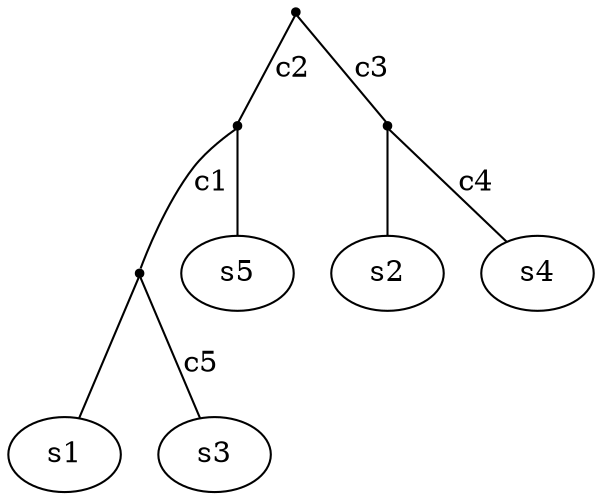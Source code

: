 digraph case_3 {
size="8,11";
node [shape=point];
edge [arrowhead=none];
1[shape=ellipse,label=s1];
2->1;
3[shape=ellipse,label=s3];
2->3[shape=ellipse,label=c5];
4->2[label=c1];
5[shape=ellipse,label=s5];
4->5;
6->4[label=c2];
7[shape=ellipse,label=s2];
8->7;
9[shape=ellipse,label=s4];
8->9[shape=ellipse,label=c4];
6->8[shape=ellipse,label=c3];
}

